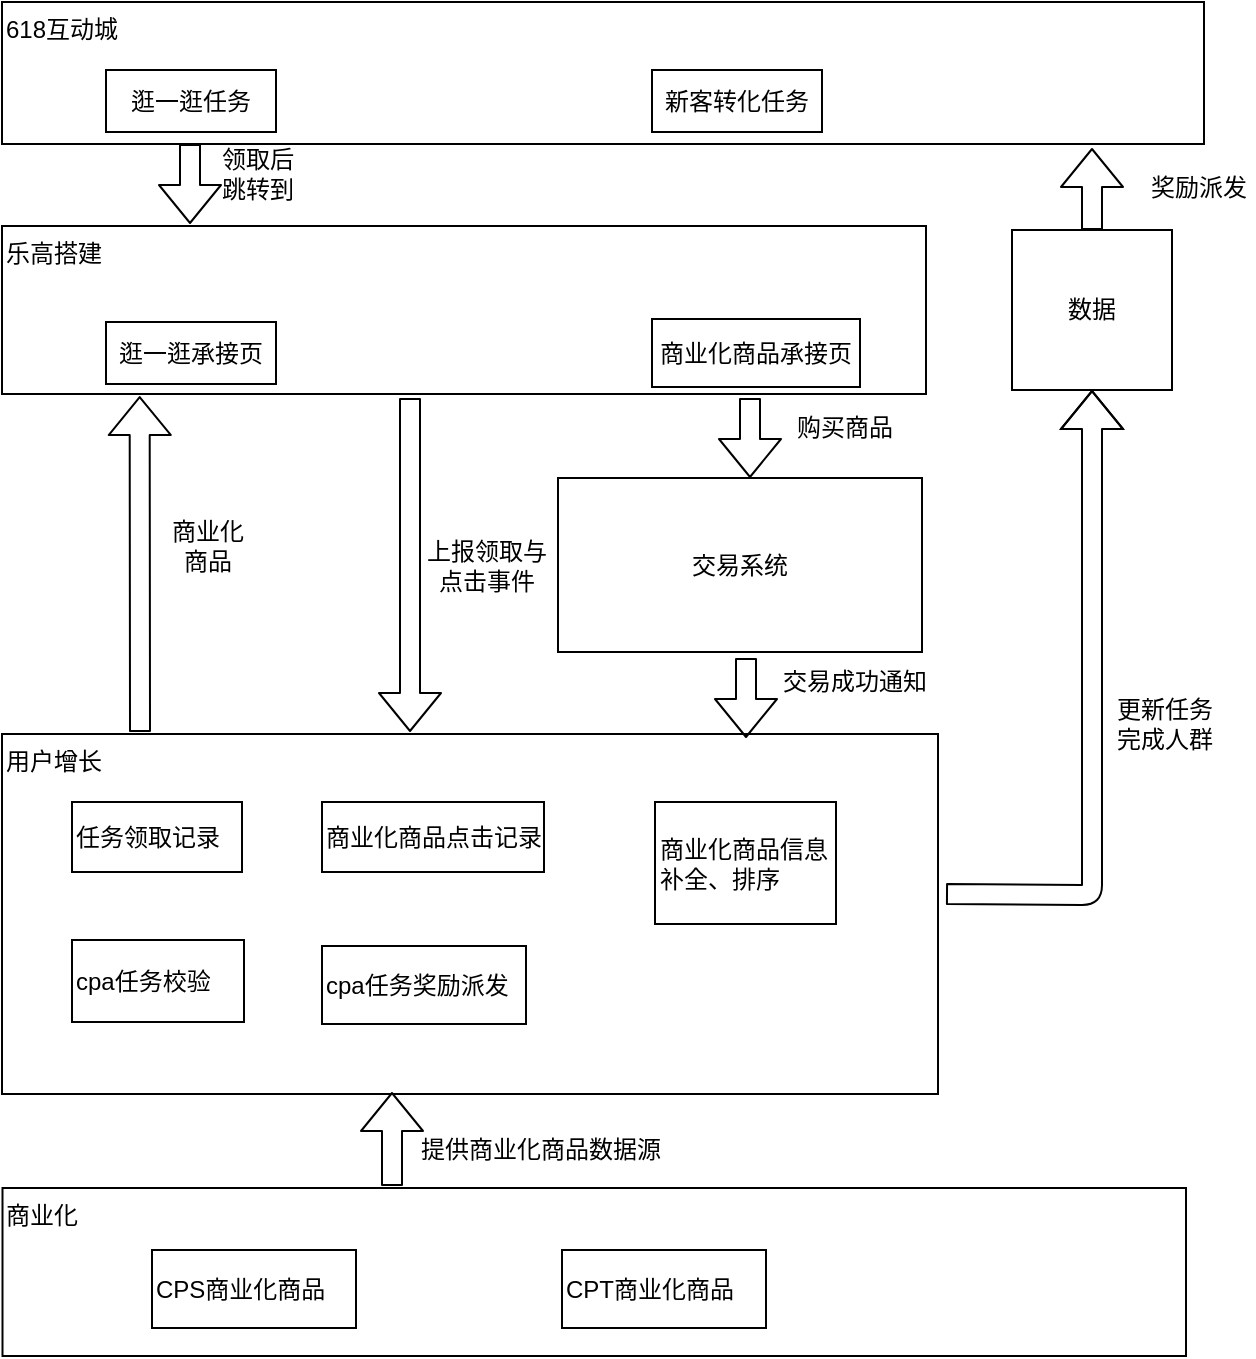 <mxfile version="14.6.13" type="github">
  <diagram id="WtcN0ib-zTL-6sgLEDqq" name="Page-1">
    <mxGraphModel dx="1694" dy="949" grid="0" gridSize="10" guides="1" tooltips="1" connect="1" arrows="1" fold="1" page="1" pageScale="1" pageWidth="827" pageHeight="1169" math="0" shadow="0">
      <root>
        <mxCell id="0" />
        <mxCell id="1" parent="0" />
        <mxCell id="yQsRP-smEFoYBMEX3547-4" value="&lt;div&gt;&lt;span&gt;618互动城&lt;/span&gt;&lt;/div&gt;" style="rounded=0;whiteSpace=wrap;html=1;align=left;verticalAlign=top;" vertex="1" parent="1">
          <mxGeometry x="120" y="150" width="601" height="71" as="geometry" />
        </mxCell>
        <mxCell id="yQsRP-smEFoYBMEX3547-5" value="乐高搭建" style="rounded=0;whiteSpace=wrap;html=1;align=left;verticalAlign=top;" vertex="1" parent="1">
          <mxGeometry x="120" y="262" width="462" height="84" as="geometry" />
        </mxCell>
        <mxCell id="yQsRP-smEFoYBMEX3547-6" value="用户增长" style="rounded=0;whiteSpace=wrap;html=1;verticalAlign=top;align=left;" vertex="1" parent="1">
          <mxGeometry x="120" y="516" width="468" height="180" as="geometry" />
        </mxCell>
        <mxCell id="yQsRP-smEFoYBMEX3547-7" value="逛一逛任务" style="rounded=0;whiteSpace=wrap;html=1;" vertex="1" parent="1">
          <mxGeometry x="172" y="184" width="85" height="31" as="geometry" />
        </mxCell>
        <mxCell id="yQsRP-smEFoYBMEX3547-8" value="新客转化任务" style="rounded=0;whiteSpace=wrap;html=1;" vertex="1" parent="1">
          <mxGeometry x="445" y="184" width="85" height="31" as="geometry" />
        </mxCell>
        <mxCell id="yQsRP-smEFoYBMEX3547-9" value="逛一逛承接页" style="rounded=0;whiteSpace=wrap;html=1;" vertex="1" parent="1">
          <mxGeometry x="172" y="310" width="85" height="31" as="geometry" />
        </mxCell>
        <mxCell id="yQsRP-smEFoYBMEX3547-10" value="商业化商品承接页" style="rounded=0;whiteSpace=wrap;html=1;" vertex="1" parent="1">
          <mxGeometry x="445" y="308.5" width="104" height="34" as="geometry" />
        </mxCell>
        <mxCell id="yQsRP-smEFoYBMEX3547-11" value="任务领取记录" style="rounded=0;whiteSpace=wrap;html=1;align=left;" vertex="1" parent="1">
          <mxGeometry x="155" y="550" width="85" height="35" as="geometry" />
        </mxCell>
        <mxCell id="yQsRP-smEFoYBMEX3547-12" value="商业化商品点击记录" style="rounded=0;whiteSpace=wrap;html=1;align=left;" vertex="1" parent="1">
          <mxGeometry x="280" y="550" width="111" height="35" as="geometry" />
        </mxCell>
        <mxCell id="yQsRP-smEFoYBMEX3547-13" value="商业化商品信息补全、排序" style="rounded=0;whiteSpace=wrap;html=1;align=left;" vertex="1" parent="1">
          <mxGeometry x="446.5" y="550" width="90.5" height="61" as="geometry" />
        </mxCell>
        <mxCell id="yQsRP-smEFoYBMEX3547-14" value="商业化" style="rounded=0;whiteSpace=wrap;html=1;align=left;verticalAlign=top;" vertex="1" parent="1">
          <mxGeometry x="120.25" y="743" width="591.75" height="84" as="geometry" />
        </mxCell>
        <mxCell id="yQsRP-smEFoYBMEX3547-15" value="cpa任务校验" style="rounded=0;whiteSpace=wrap;html=1;align=left;" vertex="1" parent="1">
          <mxGeometry x="155" y="619" width="86" height="41" as="geometry" />
        </mxCell>
        <mxCell id="yQsRP-smEFoYBMEX3547-16" value="cpa任务奖励派发" style="rounded=0;whiteSpace=wrap;html=1;align=left;" vertex="1" parent="1">
          <mxGeometry x="280" y="622" width="102" height="39" as="geometry" />
        </mxCell>
        <mxCell id="yQsRP-smEFoYBMEX3547-17" value="CPS商业化商品" style="rounded=0;whiteSpace=wrap;html=1;align=left;" vertex="1" parent="1">
          <mxGeometry x="195" y="774" width="102" height="39" as="geometry" />
        </mxCell>
        <mxCell id="yQsRP-smEFoYBMEX3547-18" value="CPT商业化商品" style="rounded=0;whiteSpace=wrap;html=1;align=left;" vertex="1" parent="1">
          <mxGeometry x="400" y="774" width="102" height="39" as="geometry" />
        </mxCell>
        <mxCell id="yQsRP-smEFoYBMEX3547-19" value="" style="shape=flexArrow;endArrow=classic;html=1;" edge="1" parent="1">
          <mxGeometry width="50" height="50" relative="1" as="geometry">
            <mxPoint x="214" y="221" as="sourcePoint" />
            <mxPoint x="214" y="261" as="targetPoint" />
          </mxGeometry>
        </mxCell>
        <mxCell id="yQsRP-smEFoYBMEX3547-20" value="领取后跳转到" style="text;html=1;strokeColor=none;fillColor=none;align=center;verticalAlign=middle;whiteSpace=wrap;rounded=0;" vertex="1" parent="1">
          <mxGeometry x="228" y="226" width="40" height="20" as="geometry" />
        </mxCell>
        <mxCell id="yQsRP-smEFoYBMEX3547-21" value="" style="shape=flexArrow;endArrow=classic;html=1;" edge="1" parent="1">
          <mxGeometry width="50" height="50" relative="1" as="geometry">
            <mxPoint x="324" y="348" as="sourcePoint" />
            <mxPoint x="324" y="515" as="targetPoint" />
          </mxGeometry>
        </mxCell>
        <mxCell id="yQsRP-smEFoYBMEX3547-23" value="交易系统" style="rounded=0;whiteSpace=wrap;html=1;align=center;" vertex="1" parent="1">
          <mxGeometry x="398" y="388" width="182" height="87" as="geometry" />
        </mxCell>
        <mxCell id="yQsRP-smEFoYBMEX3547-24" value="" style="shape=flexArrow;endArrow=classic;html=1;" edge="1" parent="1">
          <mxGeometry width="50" height="50" relative="1" as="geometry">
            <mxPoint x="494" y="348" as="sourcePoint" />
            <mxPoint x="494" y="388" as="targetPoint" />
          </mxGeometry>
        </mxCell>
        <mxCell id="yQsRP-smEFoYBMEX3547-25" value="" style="shape=flexArrow;endArrow=classic;html=1;" edge="1" parent="1">
          <mxGeometry width="50" height="50" relative="1" as="geometry">
            <mxPoint x="492" y="478" as="sourcePoint" />
            <mxPoint x="492" y="518" as="targetPoint" />
          </mxGeometry>
        </mxCell>
        <mxCell id="yQsRP-smEFoYBMEX3547-26" value="购买商品" style="text;html=1;strokeColor=none;fillColor=none;align=center;verticalAlign=middle;whiteSpace=wrap;rounded=0;" vertex="1" parent="1">
          <mxGeometry x="511" y="353" width="61" height="19" as="geometry" />
        </mxCell>
        <mxCell id="yQsRP-smEFoYBMEX3547-27" value="交易成功通知" style="text;html=1;strokeColor=none;fillColor=none;align=center;verticalAlign=middle;whiteSpace=wrap;rounded=0;" vertex="1" parent="1">
          <mxGeometry x="502.75" y="478" width="87" height="23" as="geometry" />
        </mxCell>
        <mxCell id="yQsRP-smEFoYBMEX3547-28" value="上报领取与点击事件" style="text;html=1;strokeColor=none;fillColor=none;align=center;verticalAlign=middle;whiteSpace=wrap;rounded=0;" vertex="1" parent="1">
          <mxGeometry x="329" y="403.5" width="67" height="56" as="geometry" />
        </mxCell>
        <mxCell id="yQsRP-smEFoYBMEX3547-32" value="" style="shape=flexArrow;endArrow=classic;html=1;" edge="1" parent="1">
          <mxGeometry width="50" height="50" relative="1" as="geometry">
            <mxPoint x="315" y="742" as="sourcePoint" />
            <mxPoint x="315" y="695" as="targetPoint" />
          </mxGeometry>
        </mxCell>
        <mxCell id="yQsRP-smEFoYBMEX3547-33" value="" style="shape=flexArrow;endArrow=classic;html=1;entryX=0.149;entryY=1.012;entryDx=0;entryDy=0;entryPerimeter=0;" edge="1" parent="1" target="yQsRP-smEFoYBMEX3547-5">
          <mxGeometry width="50" height="50" relative="1" as="geometry">
            <mxPoint x="189" y="515" as="sourcePoint" />
            <mxPoint x="194" y="443" as="targetPoint" />
          </mxGeometry>
        </mxCell>
        <mxCell id="yQsRP-smEFoYBMEX3547-34" value="商业化商品" style="text;html=1;strokeColor=none;fillColor=none;align=center;verticalAlign=middle;whiteSpace=wrap;rounded=0;" vertex="1" parent="1">
          <mxGeometry x="203" y="412" width="40" height="20" as="geometry" />
        </mxCell>
        <mxCell id="yQsRP-smEFoYBMEX3547-35" value="提供商业化商品数据源" style="text;html=1;strokeColor=none;fillColor=none;align=center;verticalAlign=middle;whiteSpace=wrap;rounded=0;" vertex="1" parent="1">
          <mxGeometry x="326" y="711" width="127" height="26" as="geometry" />
        </mxCell>
        <mxCell id="yQsRP-smEFoYBMEX3547-37" value="数据" style="whiteSpace=wrap;html=1;aspect=fixed;rounded=0;align=center;" vertex="1" parent="1">
          <mxGeometry x="625" y="264" width="80" height="80" as="geometry" />
        </mxCell>
        <mxCell id="yQsRP-smEFoYBMEX3547-38" value="" style="shape=flexArrow;endArrow=classic;html=1;entryX=0.5;entryY=1;entryDx=0;entryDy=0;edgeStyle=orthogonalEdgeStyle;" edge="1" parent="1" target="yQsRP-smEFoYBMEX3547-37">
          <mxGeometry width="50" height="50" relative="1" as="geometry">
            <mxPoint x="592" y="596" as="sourcePoint" />
            <mxPoint x="687" y="541" as="targetPoint" />
          </mxGeometry>
        </mxCell>
        <mxCell id="yQsRP-smEFoYBMEX3547-39" value="" style="shape=flexArrow;endArrow=classic;html=1;exitX=0.5;exitY=0;exitDx=0;exitDy=0;" edge="1" parent="1" source="yQsRP-smEFoYBMEX3547-37">
          <mxGeometry width="50" height="50" relative="1" as="geometry">
            <mxPoint x="727" y="313" as="sourcePoint" />
            <mxPoint x="665" y="223" as="targetPoint" />
          </mxGeometry>
        </mxCell>
        <mxCell id="yQsRP-smEFoYBMEX3547-40" value="更新任务完成人群" style="text;html=1;strokeColor=none;fillColor=none;align=center;verticalAlign=middle;whiteSpace=wrap;rounded=0;" vertex="1" parent="1">
          <mxGeometry x="672" y="492" width="59" height="37" as="geometry" />
        </mxCell>
        <mxCell id="yQsRP-smEFoYBMEX3547-41" value="奖励派发" style="text;html=1;strokeColor=none;fillColor=none;align=center;verticalAlign=middle;whiteSpace=wrap;rounded=0;" vertex="1" parent="1">
          <mxGeometry x="691" y="233" width="55" height="19" as="geometry" />
        </mxCell>
      </root>
    </mxGraphModel>
  </diagram>
</mxfile>
